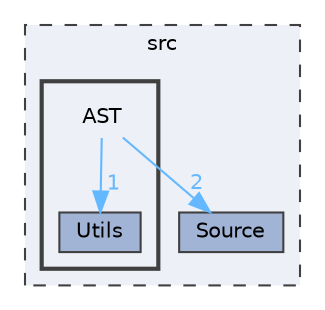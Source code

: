digraph "/Users/henry/workspace/reflex-compiler/src/AST"
{
 // LATEX_PDF_SIZE
  bgcolor="transparent";
  edge [fontname=Helvetica,fontsize=10,labelfontname=Helvetica,labelfontsize=10];
  node [fontname=Helvetica,fontsize=10,shape=box,height=0.2,width=0.4];
  compound=true
  subgraph clusterdir_68267d1309a1af8e8297ef4c3efbcdba {
    graph [ bgcolor="#edf0f7", pencolor="grey25", label="src", fontname=Helvetica,fontsize=10 style="filled,dashed", URL="dir_68267d1309a1af8e8297ef4c3efbcdba.html",tooltip=""]
  dir_123431c39e1bae3443d48e4d72eed89b [label="Source", fillcolor="#a2b4d6", color="grey25", style="filled", URL="dir_123431c39e1bae3443d48e4d72eed89b.html",tooltip=""];
  subgraph clusterdir_2753544c6f01c90a87473366a10a4997 {
    graph [ bgcolor="#edf0f7", pencolor="grey25", label="", fontname=Helvetica,fontsize=10 style="filled,bold", URL="dir_2753544c6f01c90a87473366a10a4997.html",tooltip=""]
    dir_2753544c6f01c90a87473366a10a4997 [shape=plaintext, label="AST"];
  dir_b21c1c704036c963de9c09e26f526f1c [label="Utils", fillcolor="#a2b4d6", color="grey25", style="filled", URL="dir_b21c1c704036c963de9c09e26f526f1c.html",tooltip=""];
  }
  }
  dir_2753544c6f01c90a87473366a10a4997->dir_123431c39e1bae3443d48e4d72eed89b [headlabel="2", labeldistance=1.5 headhref="dir_000000_000008.html" color="steelblue1" fontcolor="steelblue1"];
  dir_2753544c6f01c90a87473366a10a4997->dir_b21c1c704036c963de9c09e26f526f1c [headlabel="1", labeldistance=1.5 headhref="dir_000000_000011.html" color="steelblue1" fontcolor="steelblue1"];
}
